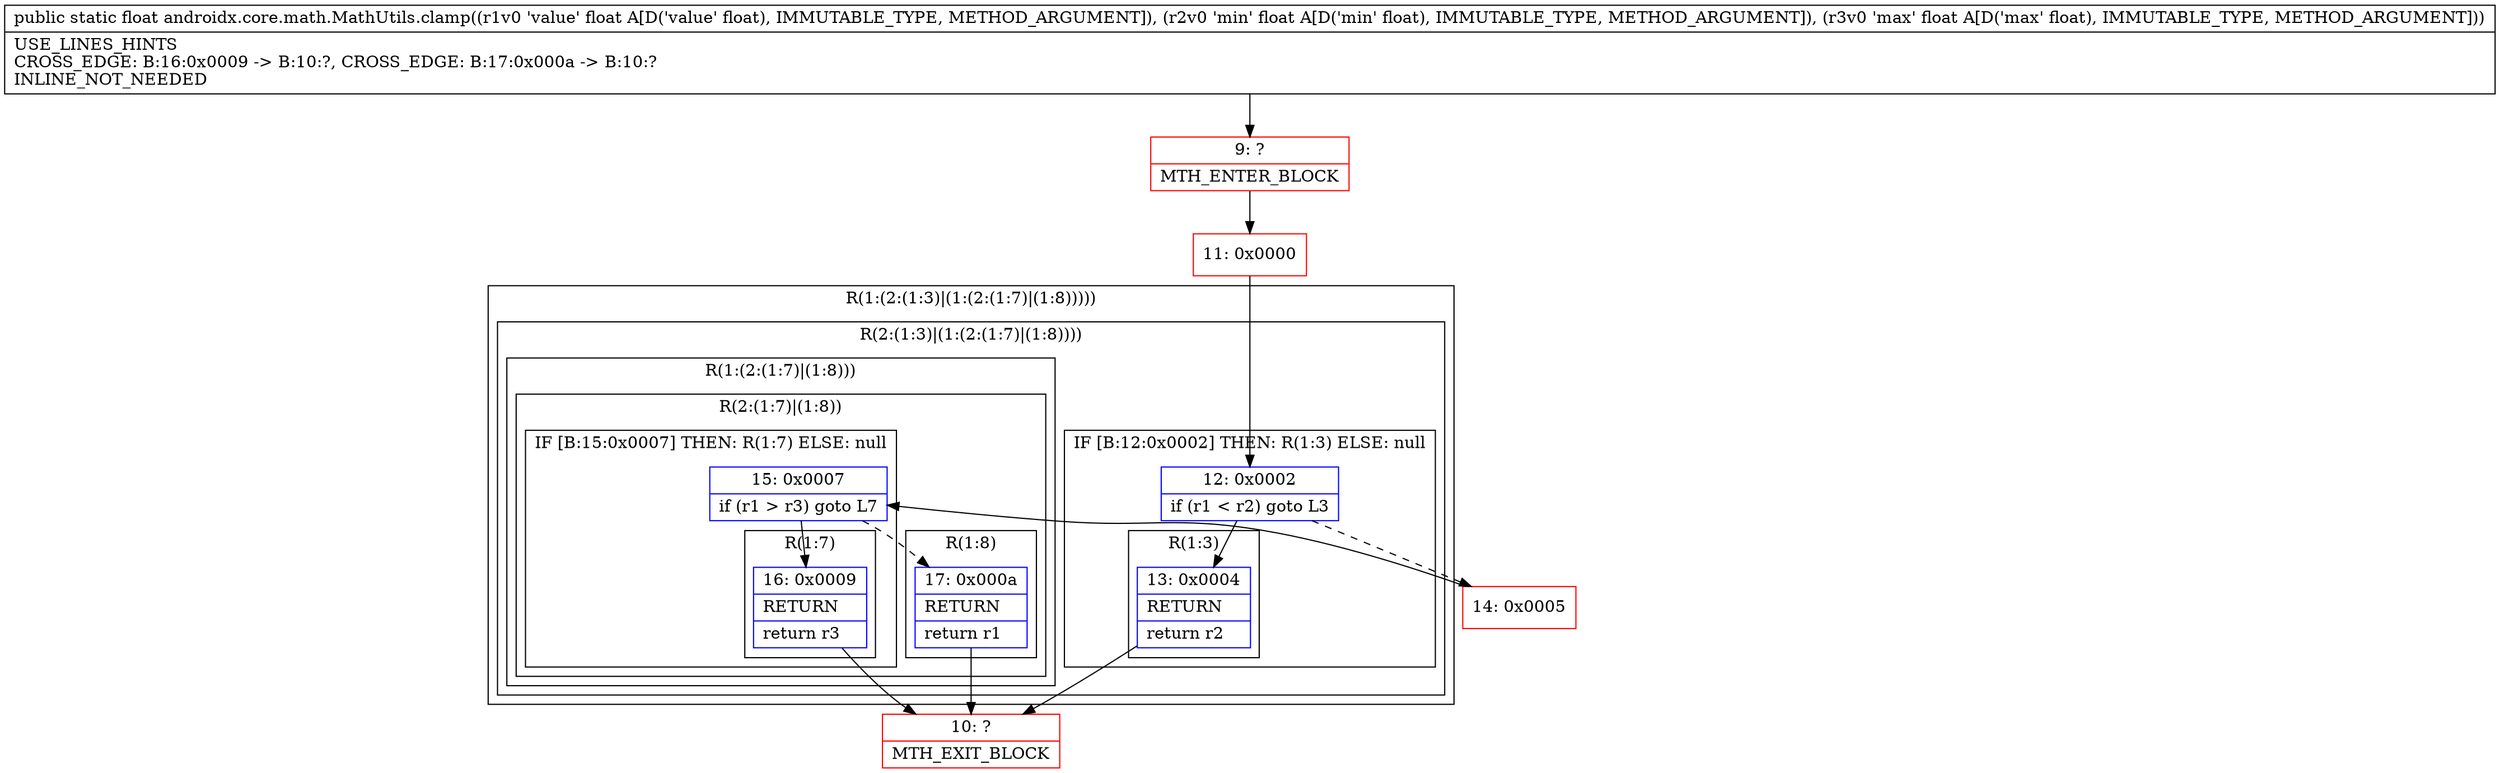 digraph "CFG forandroidx.core.math.MathUtils.clamp(FFF)F" {
subgraph cluster_Region_862869676 {
label = "R(1:(2:(1:3)|(1:(2:(1:7)|(1:8)))))";
node [shape=record,color=blue];
subgraph cluster_Region_2026110183 {
label = "R(2:(1:3)|(1:(2:(1:7)|(1:8))))";
node [shape=record,color=blue];
subgraph cluster_IfRegion_969603367 {
label = "IF [B:12:0x0002] THEN: R(1:3) ELSE: null";
node [shape=record,color=blue];
Node_12 [shape=record,label="{12\:\ 0x0002|if (r1 \< r2) goto L3\l}"];
subgraph cluster_Region_1322440629 {
label = "R(1:3)";
node [shape=record,color=blue];
Node_13 [shape=record,label="{13\:\ 0x0004|RETURN\l|return r2\l}"];
}
}
subgraph cluster_Region_263740923 {
label = "R(1:(2:(1:7)|(1:8)))";
node [shape=record,color=blue];
subgraph cluster_Region_1761328175 {
label = "R(2:(1:7)|(1:8))";
node [shape=record,color=blue];
subgraph cluster_IfRegion_110523350 {
label = "IF [B:15:0x0007] THEN: R(1:7) ELSE: null";
node [shape=record,color=blue];
Node_15 [shape=record,label="{15\:\ 0x0007|if (r1 \> r3) goto L7\l}"];
subgraph cluster_Region_1587635150 {
label = "R(1:7)";
node [shape=record,color=blue];
Node_16 [shape=record,label="{16\:\ 0x0009|RETURN\l|return r3\l}"];
}
}
subgraph cluster_Region_322681444 {
label = "R(1:8)";
node [shape=record,color=blue];
Node_17 [shape=record,label="{17\:\ 0x000a|RETURN\l|return r1\l}"];
}
}
}
}
}
Node_9 [shape=record,color=red,label="{9\:\ ?|MTH_ENTER_BLOCK\l}"];
Node_11 [shape=record,color=red,label="{11\:\ 0x0000}"];
Node_10 [shape=record,color=red,label="{10\:\ ?|MTH_EXIT_BLOCK\l}"];
Node_14 [shape=record,color=red,label="{14\:\ 0x0005}"];
MethodNode[shape=record,label="{public static float androidx.core.math.MathUtils.clamp((r1v0 'value' float A[D('value' float), IMMUTABLE_TYPE, METHOD_ARGUMENT]), (r2v0 'min' float A[D('min' float), IMMUTABLE_TYPE, METHOD_ARGUMENT]), (r3v0 'max' float A[D('max' float), IMMUTABLE_TYPE, METHOD_ARGUMENT]))  | USE_LINES_HINTS\lCROSS_EDGE: B:16:0x0009 \-\> B:10:?, CROSS_EDGE: B:17:0x000a \-\> B:10:?\lINLINE_NOT_NEEDED\l}"];
MethodNode -> Node_9;Node_12 -> Node_13;
Node_12 -> Node_14[style=dashed];
Node_13 -> Node_10;
Node_15 -> Node_16;
Node_15 -> Node_17[style=dashed];
Node_16 -> Node_10;
Node_17 -> Node_10;
Node_9 -> Node_11;
Node_11 -> Node_12;
Node_14 -> Node_15;
}

